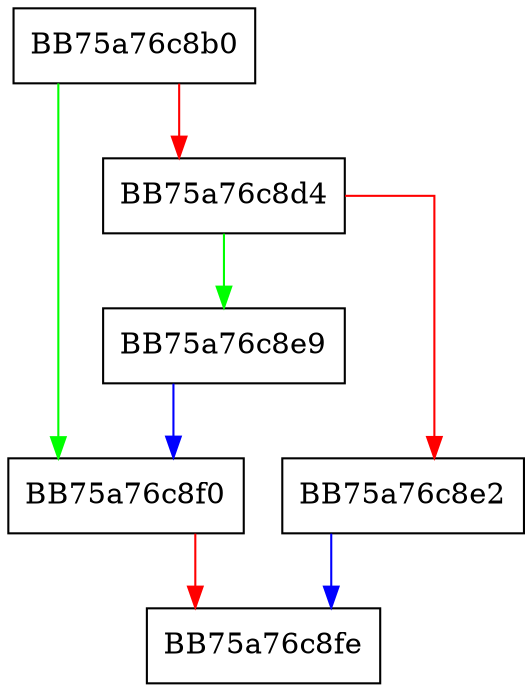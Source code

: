 digraph WrapperCM_Get_Res_Des_Data_Size {
  node [shape="box"];
  graph [splines=ortho];
  BB75a76c8b0 -> BB75a76c8f0 [color="green"];
  BB75a76c8b0 -> BB75a76c8d4 [color="red"];
  BB75a76c8d4 -> BB75a76c8e9 [color="green"];
  BB75a76c8d4 -> BB75a76c8e2 [color="red"];
  BB75a76c8e2 -> BB75a76c8fe [color="blue"];
  BB75a76c8e9 -> BB75a76c8f0 [color="blue"];
  BB75a76c8f0 -> BB75a76c8fe [color="red"];
}